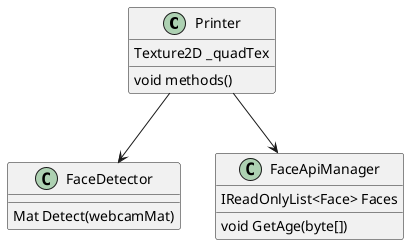 @startuml EyesOfDeathGod
class Printer {
	Texture2D _quadTex
    void methods()
}

class FaceDetector {
    Mat Detect(webcamMat)
}

class FaceApiManager {
    IReadOnlyList<Face> Faces
    void GetAge(byte[])
}

Printer --> FaceDetector
Printer --> FaceApiManager
@enduml